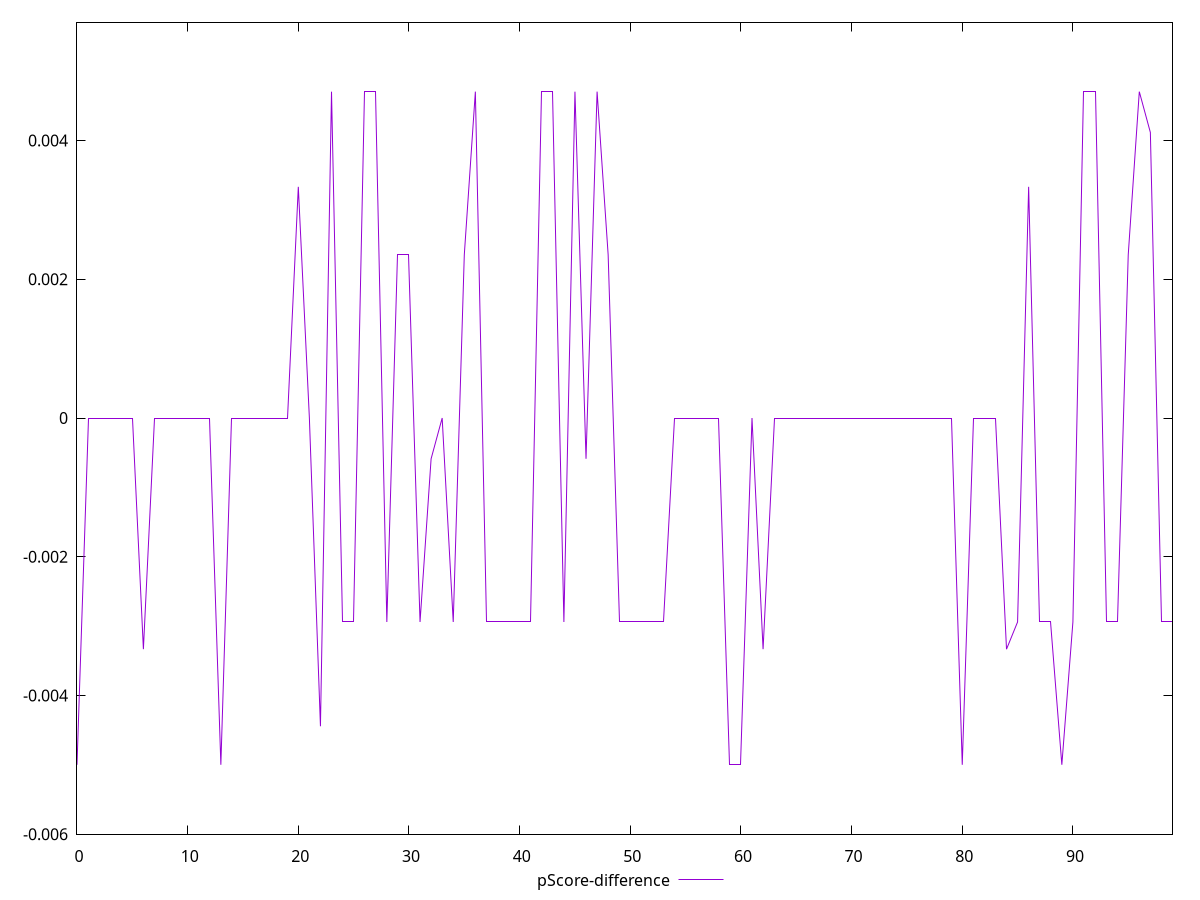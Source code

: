 reset

$pScoreDifference <<EOF
0 -0.0050000000000000044
1 0
2 0
3 0
4 0
5 0
6 -0.0033333333333334103
7 0
8 0
9 0
10 0
11 0
12 0
13 -0.0050000000000000044
14 0
15 0
16 0
17 0
18 0
19 0
20 0.0033333333333334103
21 0
22 -0.004444444444444473
23 0.004705882352941171
24 -0.002941176470588225
25 -0.002941176470588225
26 0.004705882352941171
27 0.004705882352941171
28 -0.002941176470588225
29 0.002352941176470613
30 0.002352941176470613
31 -0.002941176470588225
32 -0.0005882352941176117
33 0
34 -0.002941176470588225
35 0.002352941176470613
36 0.004705882352941171
37 -0.002941176470588225
38 -0.002941176470588225
39 -0.002941176470588225
40 -0.002941176470588225
41 -0.002941176470588225
42 0.004705882352941171
43 0.004705882352941171
44 -0.002941176470588225
45 0.004705882352941171
46 -0.0005882352941176117
47 0.004705882352941171
48 0.002352941176470613
49 -0.002941176470588225
50 -0.002941176470588225
51 -0.002941176470588225
52 -0.002941176470588225
53 -0.002941176470588225
54 0
55 0
56 0
57 0
58 0
59 -0.0050000000000000044
60 -0.0050000000000000044
61 0
62 -0.0033333333333334103
63 0
64 0
65 0
66 0
67 0
68 0
69 0
70 0
71 0
72 0
73 0
74 0
75 0
76 0
77 0
78 0
79 0
80 -0.0050000000000000044
81 0
82 0
83 0
84 -0.0033333333333334103
85 -0.002941176470588225
86 0.0033333333333334103
87 -0.002941176470588225
88 -0.002941176470588225
89 -0.0050000000000000044
90 -0.002941176470588225
91 0.004705882352941171
92 0.004705882352941171
93 -0.002941176470588225
94 -0.002941176470588225
95 0.002352941176470613
96 0.004705882352941171
97 0.004117647058823504
98 -0.002941176470588225
99 -0.002941176470588225
EOF

set key outside below
set xrange [0:99]
set yrange [-0.0060000000000000045:0.005705882352941171]
set trange [-0.0060000000000000045:0.005705882352941171]
set terminal svg size 640, 500 enhanced background rgb 'white'
set output "reprap/offscreen-images/samples/pages+cached+noexternal+nomedia/pScore-difference/values.svg"

plot $pScoreDifference title "pScore-difference" with line

reset
